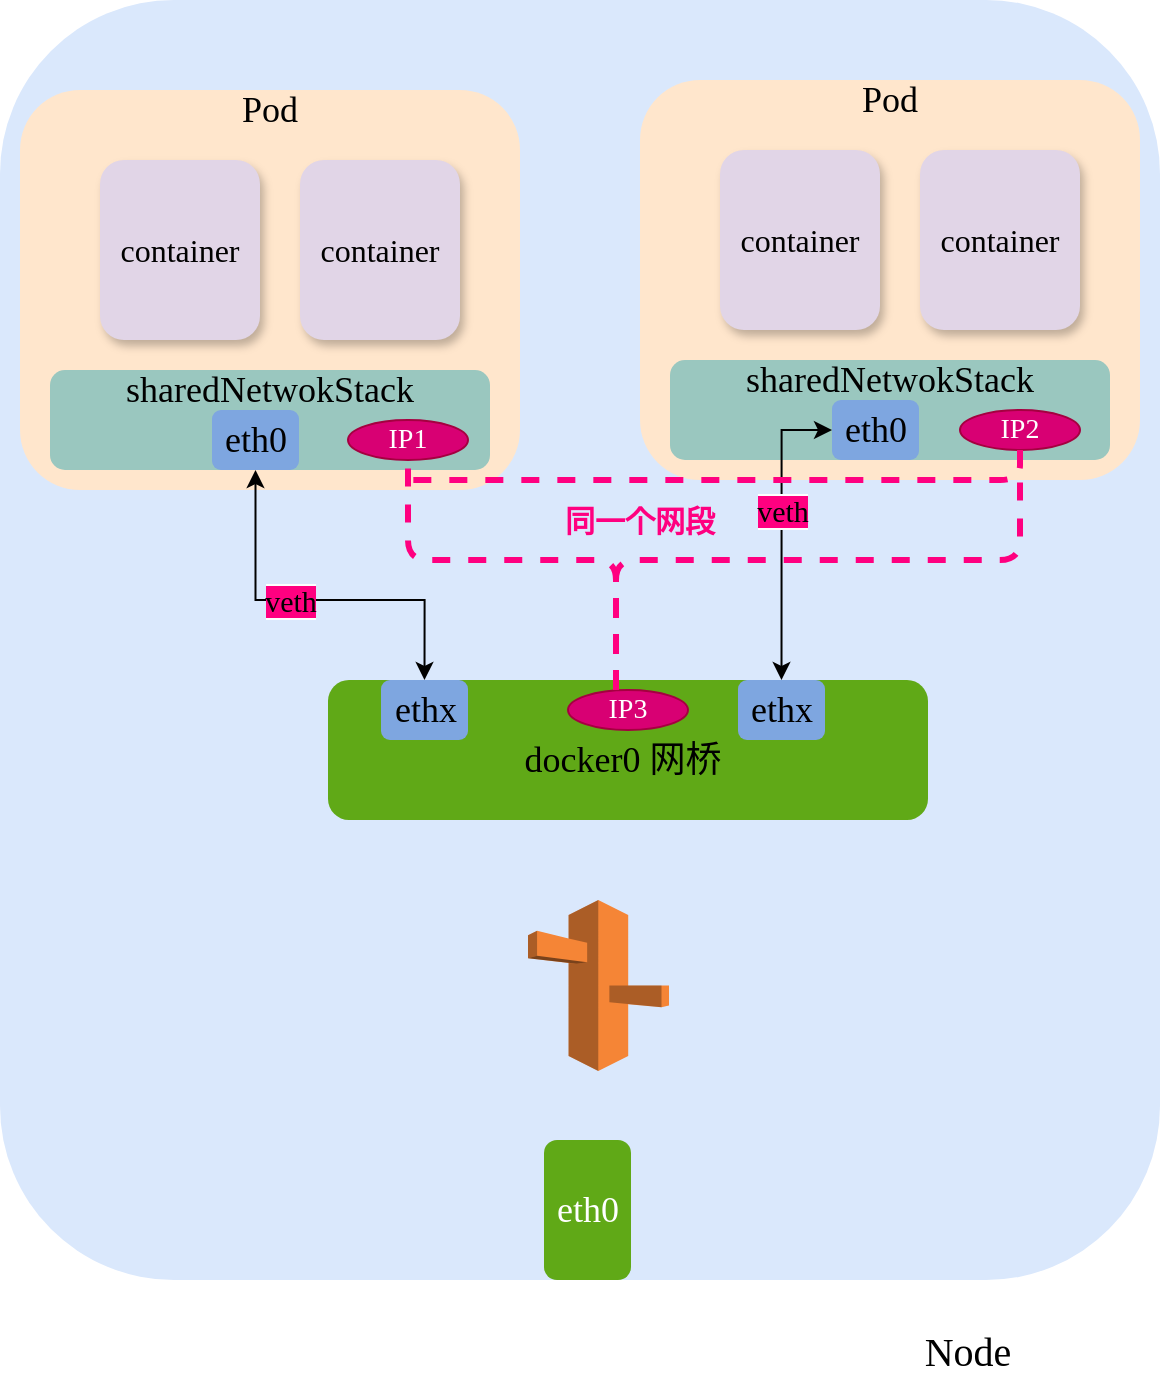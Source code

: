 <mxfile version="14.9.2" type="device"><diagram id="W3Q5VDifNpza9G5dD4zd" name="Page-1"><mxGraphModel dx="1422" dy="706" grid="1" gridSize="10" guides="1" tooltips="1" connect="1" arrows="1" fold="1" page="1" pageScale="1" pageWidth="827" pageHeight="1169" math="0" shadow="0"><root><mxCell id="0"/><mxCell id="nscs8ms0JtmoScGDq9sM-25" value="Untitled Layer" parent="0"/><mxCell id="nscs8ms0JtmoScGDq9sM-26" value="" style="rounded=1;whiteSpace=wrap;html=1;fillColor=#dae8fc;strokeColor=none;" vertex="1" parent="nscs8ms0JtmoScGDq9sM-25"><mxGeometry x="120" y="40" width="580" height="640" as="geometry"/></mxCell><mxCell id="1" parent="0"/><mxCell id="nscs8ms0JtmoScGDq9sM-1" value="" style="rounded=1;whiteSpace=wrap;html=1;fillColor=#60a917;fontColor=#ffffff;strokeColor=none;" vertex="1" parent="1"><mxGeometry x="284" y="380" width="300" height="70" as="geometry"/></mxCell><mxCell id="nscs8ms0JtmoScGDq9sM-2" value="" style="outlineConnect=0;dashed=0;verticalLabelPosition=bottom;verticalAlign=top;align=center;html=1;shape=mxgraph.aws3.route_53;fillColor=#F58536;gradientColor=none;rounded=1;" vertex="1" parent="1"><mxGeometry x="384" y="490" width="70.5" height="85.5" as="geometry"/></mxCell><mxCell id="nscs8ms0JtmoScGDq9sM-3" value="&lt;font face=&quot;Comic Sans MS&quot; style=&quot;font-size: 18px&quot;&gt;eth0&lt;/font&gt;" style="rounded=1;whiteSpace=wrap;html=1;fillColor=#60a917;fontColor=#ffffff;strokeColor=none;" vertex="1" parent="1"><mxGeometry x="392" y="610" width="43.5" height="70" as="geometry"/></mxCell><mxCell id="nscs8ms0JtmoScGDq9sM-4" value="&lt;font face=&quot;Comic Sans MS&quot;&gt;&lt;span style=&quot;font-size: 18px&quot;&gt;docker0 网桥&lt;/span&gt;&lt;/font&gt;" style="text;html=1;strokeColor=none;fillColor=none;align=center;verticalAlign=middle;whiteSpace=wrap;rounded=0;" vertex="1" parent="1"><mxGeometry x="372.5" y="410" width="116.5" height="20" as="geometry"/></mxCell><mxCell id="nscs8ms0JtmoScGDq9sM-5" value="" style="rounded=1;whiteSpace=wrap;html=1;fillColor=#ffe6cc;strokeColor=none;" vertex="1" parent="1"><mxGeometry x="130" y="85" width="250" height="200" as="geometry"/></mxCell><mxCell id="nscs8ms0JtmoScGDq9sM-6" value="&lt;font face=&quot;Comic Sans MS&quot; style=&quot;font-size: 18px&quot;&gt;Pod&lt;/font&gt;" style="text;html=1;strokeColor=none;fillColor=none;align=center;verticalAlign=middle;whiteSpace=wrap;rounded=0;" vertex="1" parent="1"><mxGeometry x="235" y="85" width="40" height="20" as="geometry"/></mxCell><mxCell id="nscs8ms0JtmoScGDq9sM-7" value="&lt;span style=&quot;font-family: &amp;#34;comic sans ms&amp;#34; ; font-size: 16px&quot;&gt;container&lt;br&gt;&lt;/span&gt;" style="rounded=1;whiteSpace=wrap;html=1;fillColor=#e1d5e7;shadow=1;glass=0;sketch=0;strokeColor=none;" vertex="1" parent="1"><mxGeometry x="170" y="120" width="80" height="90" as="geometry"/></mxCell><mxCell id="nscs8ms0JtmoScGDq9sM-8" value="&lt;span style=&quot;font-family: &amp;#34;comic sans ms&amp;#34; ; font-size: 16px&quot;&gt;container&lt;br&gt;&lt;/span&gt;" style="rounded=1;whiteSpace=wrap;html=1;fillColor=#e1d5e7;shadow=1;glass=0;sketch=0;strokeColor=none;" vertex="1" parent="1"><mxGeometry x="270" y="120" width="80" height="90" as="geometry"/></mxCell><mxCell id="nscs8ms0JtmoScGDq9sM-9" value="" style="rounded=1;whiteSpace=wrap;html=1;strokeColor=none;fillColor=#9AC7BF;" vertex="1" parent="1"><mxGeometry x="145" y="225" width="220" height="50" as="geometry"/></mxCell><mxCell id="nscs8ms0JtmoScGDq9sM-10" value="&lt;font face=&quot;Comic Sans MS&quot; style=&quot;font-size: 18px&quot;&gt;sharedNetwokStack&lt;/font&gt;" style="text;html=1;strokeColor=none;fillColor=none;align=center;verticalAlign=middle;whiteSpace=wrap;rounded=0;" vertex="1" parent="1"><mxGeometry x="180" y="225" width="150" height="20" as="geometry"/></mxCell><mxCell id="nscs8ms0JtmoScGDq9sM-11" value="" style="edgeStyle=orthogonalEdgeStyle;rounded=0;orthogonalLoop=1;jettySize=auto;html=1;startArrow=classic;startFill=1;entryX=0.5;entryY=0;entryDx=0;entryDy=0;" edge="1" parent="1" source="nscs8ms0JtmoScGDq9sM-13" target="nscs8ms0JtmoScGDq9sM-14"><mxGeometry relative="1" as="geometry"><mxPoint x="-110" y="340" as="targetPoint"/><Array as="points"><mxPoint x="248" y="340"/><mxPoint x="332" y="340"/></Array></mxGeometry></mxCell><mxCell id="nscs8ms0JtmoScGDq9sM-12" value="&lt;font face=&quot;Comic Sans MS&quot; style=&quot;font-size: 15px ; background-color: rgb(255 , 0 , 128)&quot;&gt;veth&lt;/font&gt;" style="edgeLabel;html=1;align=center;verticalAlign=middle;resizable=0;points=[];" vertex="1" connectable="0" parent="nscs8ms0JtmoScGDq9sM-11"><mxGeometry x="-0.141" relative="1" as="geometry"><mxPoint as="offset"/></mxGeometry></mxCell><mxCell id="nscs8ms0JtmoScGDq9sM-13" value="&lt;font face=&quot;Comic Sans MS&quot; style=&quot;font-size: 18px&quot;&gt;eth0&lt;/font&gt;" style="rounded=1;whiteSpace=wrap;html=1;strokeColor=none;fillColor=#7EA6E0;" vertex="1" parent="1"><mxGeometry x="226" y="245" width="43.5" height="30" as="geometry"/></mxCell><mxCell id="nscs8ms0JtmoScGDq9sM-14" value="&lt;font face=&quot;Comic Sans MS&quot; style=&quot;font-size: 18px&quot;&gt;ethx&lt;/font&gt;" style="rounded=1;whiteSpace=wrap;html=1;strokeColor=none;fillColor=#7EA6E0;" vertex="1" parent="1"><mxGeometry x="310.5" y="380" width="43.5" height="30" as="geometry"/></mxCell><mxCell id="nscs8ms0JtmoScGDq9sM-15" value="&lt;font style=&quot;font-size: 20px&quot; face=&quot;Comic Sans MS&quot;&gt;Node&lt;/font&gt;" style="text;html=1;strokeColor=none;fillColor=none;align=center;verticalAlign=middle;whiteSpace=wrap;rounded=0;" vertex="1" parent="1"><mxGeometry x="584" y="705" width="40" height="20" as="geometry"/></mxCell><mxCell id="nscs8ms0JtmoScGDq9sM-16" value="" style="rounded=1;whiteSpace=wrap;html=1;fillColor=#ffe6cc;strokeColor=none;" vertex="1" parent="1"><mxGeometry x="440" y="80" width="250" height="200" as="geometry"/></mxCell><mxCell id="nscs8ms0JtmoScGDq9sM-17" value="&lt;font face=&quot;Comic Sans MS&quot; style=&quot;font-size: 18px&quot;&gt;Pod&lt;/font&gt;" style="text;html=1;strokeColor=none;fillColor=none;align=center;verticalAlign=middle;whiteSpace=wrap;rounded=0;" vertex="1" parent="1"><mxGeometry x="545" y="80" width="40" height="20" as="geometry"/></mxCell><mxCell id="nscs8ms0JtmoScGDq9sM-18" value="&lt;span style=&quot;font-family: &amp;#34;comic sans ms&amp;#34; ; font-size: 16px&quot;&gt;container&lt;br&gt;&lt;/span&gt;" style="rounded=1;whiteSpace=wrap;html=1;fillColor=#e1d5e7;shadow=1;glass=0;sketch=0;strokeColor=none;" vertex="1" parent="1"><mxGeometry x="480" y="115" width="80" height="90" as="geometry"/></mxCell><mxCell id="nscs8ms0JtmoScGDq9sM-19" value="&lt;span style=&quot;font-family: &amp;#34;comic sans ms&amp;#34; ; font-size: 16px&quot;&gt;container&lt;br&gt;&lt;/span&gt;" style="rounded=1;whiteSpace=wrap;html=1;fillColor=#e1d5e7;shadow=1;glass=0;sketch=0;strokeColor=none;" vertex="1" parent="1"><mxGeometry x="580" y="115" width="80" height="90" as="geometry"/></mxCell><mxCell id="nscs8ms0JtmoScGDq9sM-20" value="" style="rounded=1;whiteSpace=wrap;html=1;strokeColor=none;fillColor=#9AC7BF;" vertex="1" parent="1"><mxGeometry x="455" y="220" width="220" height="50" as="geometry"/></mxCell><mxCell id="nscs8ms0JtmoScGDq9sM-21" value="&lt;font face=&quot;Comic Sans MS&quot; style=&quot;font-size: 18px&quot;&gt;sharedNetwokStack&lt;/font&gt;" style="text;html=1;strokeColor=none;fillColor=none;align=center;verticalAlign=middle;whiteSpace=wrap;rounded=0;" vertex="1" parent="1"><mxGeometry x="490" y="220" width="150" height="20" as="geometry"/></mxCell><mxCell id="nscs8ms0JtmoScGDq9sM-22" value="" style="edgeStyle=orthogonalEdgeStyle;rounded=0;orthogonalLoop=1;jettySize=auto;html=1;startArrow=classic;startFill=1;entryX=0.5;entryY=0;entryDx=0;entryDy=0;" edge="1" parent="1" source="nscs8ms0JtmoScGDq9sM-24" target="nscs8ms0JtmoScGDq9sM-28"><mxGeometry relative="1" as="geometry"><mxPoint x="558.3" y="320" as="targetPoint"/><Array as="points"/></mxGeometry></mxCell><mxCell id="nscs8ms0JtmoScGDq9sM-23" value="&lt;font face=&quot;Comic Sans MS&quot; style=&quot;font-size: 15px ; background-color: rgb(255 , 0 , 128)&quot;&gt;veth&lt;/font&gt;" style="edgeLabel;html=1;align=center;verticalAlign=middle;resizable=0;points=[];" vertex="1" connectable="0" parent="nscs8ms0JtmoScGDq9sM-22"><mxGeometry x="-0.141" relative="1" as="geometry"><mxPoint as="offset"/></mxGeometry></mxCell><mxCell id="nscs8ms0JtmoScGDq9sM-24" value="&lt;font face=&quot;Comic Sans MS&quot; style=&quot;font-size: 18px&quot;&gt;eth0&lt;/font&gt;" style="rounded=1;whiteSpace=wrap;html=1;strokeColor=none;fillColor=#7EA6E0;" vertex="1" parent="1"><mxGeometry x="536" y="240" width="43.5" height="30" as="geometry"/></mxCell><mxCell id="nscs8ms0JtmoScGDq9sM-28" value="&lt;font face=&quot;Comic Sans MS&quot; style=&quot;font-size: 18px&quot;&gt;ethx&lt;/font&gt;" style="rounded=1;whiteSpace=wrap;html=1;strokeColor=none;fillColor=#7EA6E0;" vertex="1" parent="1"><mxGeometry x="489" y="380" width="43.5" height="30" as="geometry"/></mxCell><mxCell id="nscs8ms0JtmoScGDq9sM-29" value="&lt;font face=&quot;Comic Sans MS&quot; style=&quot;font-size: 14px&quot;&gt;IP1&lt;/font&gt;" style="ellipse;whiteSpace=wrap;html=1;rounded=1;strokeColor=#A50040;fillColor=#d80073;fontColor=#ffffff;" vertex="1" parent="1"><mxGeometry x="294" y="250" width="60" height="20" as="geometry"/></mxCell><mxCell id="nscs8ms0JtmoScGDq9sM-30" value="&lt;font face=&quot;Comic Sans MS&quot; style=&quot;font-size: 14px&quot;&gt;IP3&lt;/font&gt;" style="ellipse;whiteSpace=wrap;html=1;rounded=1;strokeColor=#A50040;fillColor=#d80073;fontColor=#ffffff;" vertex="1" parent="1"><mxGeometry x="404" y="385" width="60" height="20" as="geometry"/></mxCell><mxCell id="nscs8ms0JtmoScGDq9sM-31" value="&lt;font face=&quot;Comic Sans MS&quot; style=&quot;font-size: 14px&quot;&gt;IP2&lt;/font&gt;" style="ellipse;whiteSpace=wrap;html=1;rounded=1;strokeColor=#A50040;fillColor=#d80073;fontColor=#ffffff;" vertex="1" parent="1"><mxGeometry x="600" y="245" width="60" height="20" as="geometry"/></mxCell><mxCell id="nscs8ms0JtmoScGDq9sM-33" value="" style="edgeStyle=segmentEdgeStyle;endArrow=none;html=1;entryX=0.5;entryY=1;entryDx=0;entryDy=0;exitX=0.4;exitY=0;exitDx=0;exitDy=0;exitPerimeter=0;strokeWidth=3;strokeColor=#FF0080;dashed=1;endFill=0;" edge="1" parent="1" source="nscs8ms0JtmoScGDq9sM-30" target="nscs8ms0JtmoScGDq9sM-29"><mxGeometry width="50" height="50" relative="1" as="geometry"><mxPoint x="-110" y="420" as="sourcePoint"/><mxPoint x="-60" y="370" as="targetPoint"/><Array as="points"><mxPoint x="428" y="320"/><mxPoint x="324" y="320"/></Array></mxGeometry></mxCell><mxCell id="nscs8ms0JtmoScGDq9sM-34" value="" style="edgeStyle=segmentEdgeStyle;endArrow=none;html=1;exitX=0.4;exitY=-0.05;exitDx=0;exitDy=0;exitPerimeter=0;entryX=0.5;entryY=1;entryDx=0;entryDy=0;strokeWidth=3;strokeColor=#FF0080;dashed=1;endFill=0;" edge="1" parent="1" source="nscs8ms0JtmoScGDq9sM-30" target="nscs8ms0JtmoScGDq9sM-31"><mxGeometry width="50" height="50" relative="1" as="geometry"><mxPoint x="438" y="395" as="sourcePoint"/><mxPoint x="334" y="280" as="targetPoint"/><Array as="points"><mxPoint x="428" y="320"/><mxPoint x="630" y="320"/></Array></mxGeometry></mxCell><mxCell id="nscs8ms0JtmoScGDq9sM-35" value="" style="edgeStyle=segmentEdgeStyle;endArrow=none;html=1;strokeWidth=3;strokeColor=#FF0080;dashed=1;endFill=0;exitX=0.5;exitY=1;exitDx=0;exitDy=0;" edge="1" parent="1" source="nscs8ms0JtmoScGDq9sM-31"><mxGeometry width="50" height="50" relative="1" as="geometry"><mxPoint x="600" y="255" as="sourcePoint"/><mxPoint x="324" y="280" as="targetPoint"/><Array as="points"><mxPoint x="630" y="280"/></Array></mxGeometry></mxCell><mxCell id="nscs8ms0JtmoScGDq9sM-36" value="&lt;font color=&quot;#ff0080&quot; size=&quot;1&quot; face=&quot;ZCOOL KuaiLe&quot; data-font-src=&quot;https://fonts.googleapis.com/css?family=ZCOOL+KuaiLe&quot;&gt;&lt;b style=&quot;font-size: 15px&quot;&gt;同一个网段&lt;/b&gt;&lt;/font&gt;" style="text;html=1;strokeColor=none;fillColor=none;align=center;verticalAlign=middle;whiteSpace=wrap;rounded=0;" vertex="1" parent="1"><mxGeometry x="400" y="290" width="80" height="20" as="geometry"/></mxCell></root></mxGraphModel></diagram></mxfile>